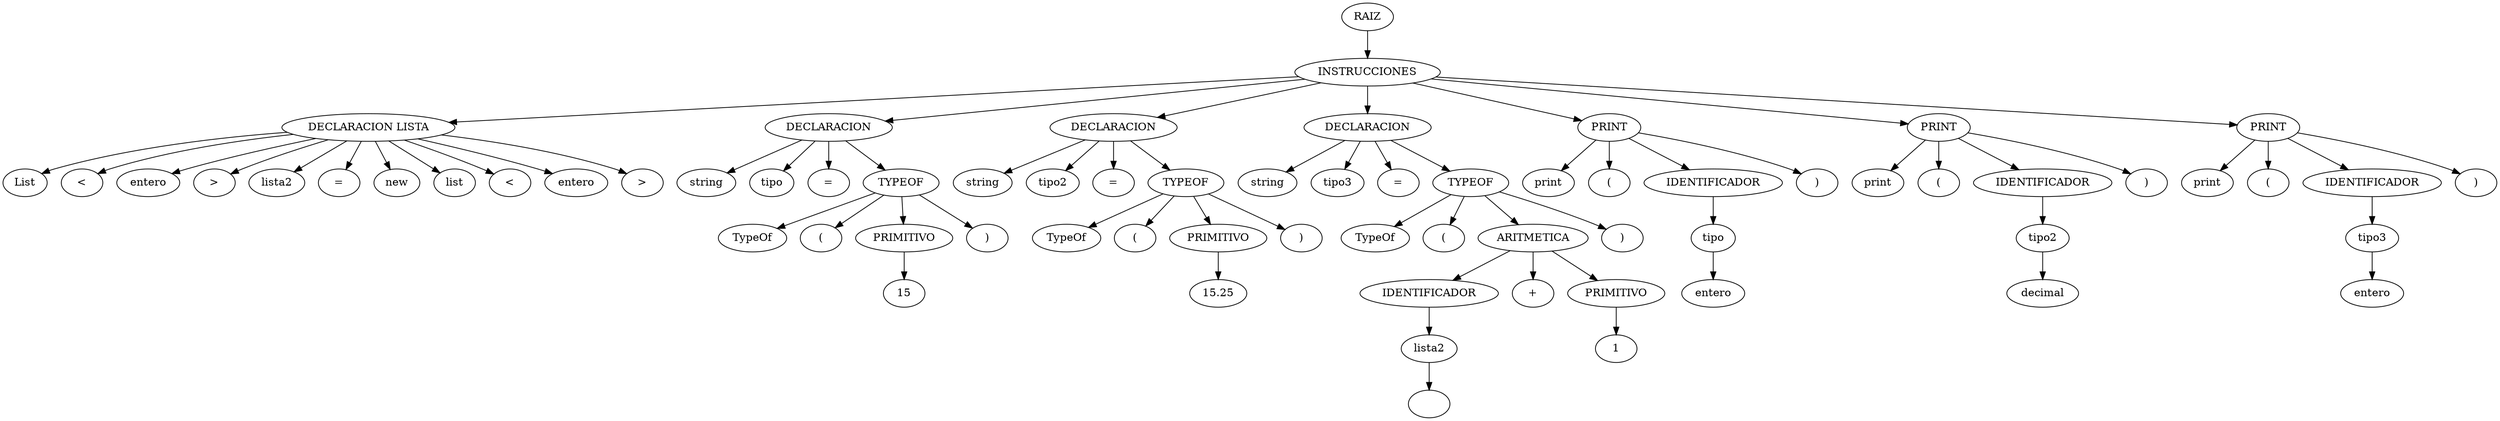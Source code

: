digraph {
n0[label="RAIZ"];
n1[label="INSTRUCCIONES"];
n0->n1;
n2[label="DECLARACION LISTA"];
n1->n2;
n3[label="List"];
n2->n3;
n4[label="<"];
n2->n4;
n5[label="entero"];
n2->n5;
n6[label=">"];
n2->n6;
n7[label="lista2"];
n2->n7;
n8[label="="];
n2->n8;
n9[label="new"];
n2->n9;
n10[label="list"];
n2->n10;
n11[label="<"];
n2->n11;
n12[label="entero"];
n2->n12;
n13[label=">"];
n2->n13;
n14[label="DECLARACION"];
n1->n14;
n15[label="string"];
n14->n15;
n16[label="tipo"];
n14->n16;
n17[label="="];
n14->n17;
n18[label="TYPEOF"];
n14->n18;
n19[label="TypeOf"];
n18->n19;
n20[label="("];
n18->n20;
n21[label="PRIMITIVO"];
n18->n21;
n22[label="15"];
n21->n22;
n23[label=")"];
n18->n23;
n24[label="DECLARACION"];
n1->n24;
n25[label="string"];
n24->n25;
n26[label="tipo2"];
n24->n26;
n27[label="="];
n24->n27;
n28[label="TYPEOF"];
n24->n28;
n29[label="TypeOf"];
n28->n29;
n30[label="("];
n28->n30;
n31[label="PRIMITIVO"];
n28->n31;
n32[label="15.25"];
n31->n32;
n33[label=")"];
n28->n33;
n34[label="DECLARACION"];
n1->n34;
n35[label="string"];
n34->n35;
n36[label="tipo3"];
n34->n36;
n37[label="="];
n34->n37;
n38[label="TYPEOF"];
n34->n38;
n39[label="TypeOf"];
n38->n39;
n40[label="("];
n38->n40;
n41[label="ARITMETICA"];
n38->n41;
n42[label="IDENTIFICADOR"];
n41->n42;
n43[label="lista2"];
n42->n43;
n44[label=""];
n43->n44;
n45[label="+"];
n41->n45;
n46[label="PRIMITIVO"];
n41->n46;
n47[label="1"];
n46->n47;
n48[label=")"];
n38->n48;
n49[label="PRINT"];
n1->n49;
n50[label="print"];
n49->n50;
n51[label="("];
n49->n51;
n52[label="IDENTIFICADOR"];
n49->n52;
n53[label="tipo"];
n52->n53;
n54[label="entero"];
n53->n54;
n55[label=")"];
n49->n55;
n56[label="PRINT"];
n1->n56;
n57[label="print"];
n56->n57;
n58[label="("];
n56->n58;
n59[label="IDENTIFICADOR"];
n56->n59;
n60[label="tipo2"];
n59->n60;
n61[label="decimal"];
n60->n61;
n62[label=")"];
n56->n62;
n63[label="PRINT"];
n1->n63;
n64[label="print"];
n63->n64;
n65[label="("];
n63->n65;
n66[label="IDENTIFICADOR"];
n63->n66;
n67[label="tipo3"];
n66->n67;
n68[label="entero"];
n67->n68;
n69[label=")"];
n63->n69;
}